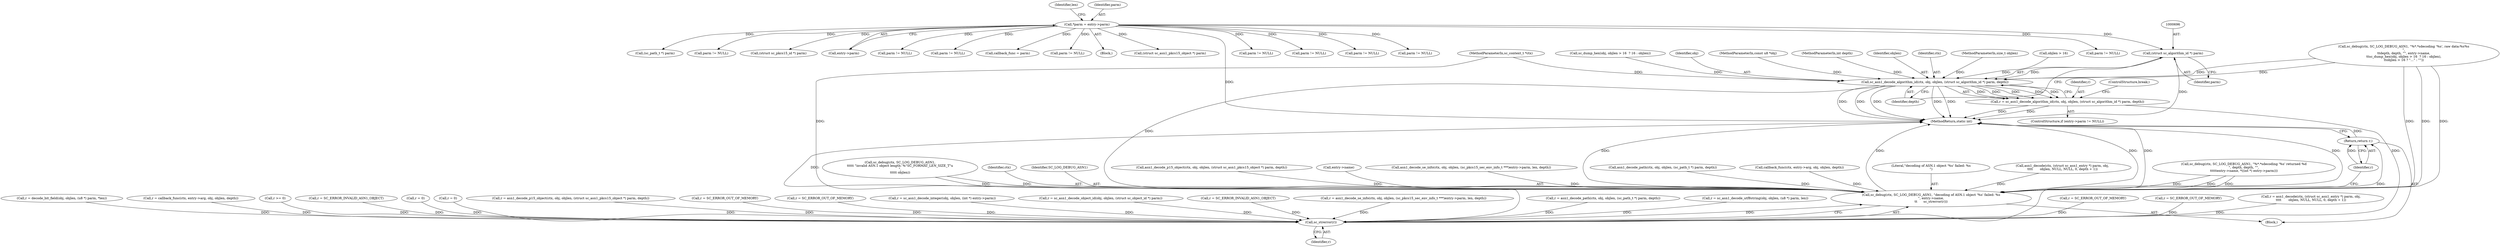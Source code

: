 digraph "0_OpenSC_a3fc7693f3a035a8a7921cffb98432944bb42740@pointer" {
"1000695" [label="(Call,(struct sc_algorithm_id *) parm)"];
"1000110" [label="(Call,*parm = entry->parm)"];
"1000691" [label="(Call,sc_asn1_decode_algorithm_id(ctx, obj, objlen, (struct sc_algorithm_id *) parm, depth))"];
"1000689" [label="(Call,r = sc_asn1_decode_algorithm_id(ctx, obj, objlen, (struct sc_algorithm_id *) parm, depth))"];
"1000759" [label="(Call,sc_strerror(r))"];
"1000752" [label="(Call,sc_debug(ctx, SC_LOG_DEBUG_ASN1, \"decoding of ASN.1 object '%s' failed: %s\n\", entry->name,\n\t\t      sc_strerror(r)))"];
"1000761" [label="(Return,return r;)"];
"1000150" [label="(Call,objlen > 16)"];
"1000695" [label="(Call,(struct sc_algorithm_id *) parm)"];
"1000570" [label="(Call,r = SC_ERROR_OUT_OF_MEMORY)"];
"1000614" [label="(Call,asn1_decode_path(ctx, obj, objlen, (sc_path_t *) parm, depth))"];
"1000697" [label="(Identifier,parm)"];
"1000252" [label="(Call,parm != NULL)"];
"1000760" [label="(Identifier,r)"];
"1000452" [label="(Call,parm != NULL)"];
"1000141" [label="(Call,sc_dump_hex(obj, objlen > 16  ? 16 : objlen))"];
"1000755" [label="(Literal,\"decoding of ASN.1 object '%s' failed: %s\n\")"];
"1000730" [label="(Call,callback_func(ctx, entry->arg, obj, objlen, depth))"];
"1000362" [label="(Call,parm != NULL)"];
"1000162" [label="(Call,parm != NULL)"];
"1000618" [label="(Call,(sc_path_t *) parm)"];
"1000167" [label="(Call,asn1_decode(ctx, (struct sc_asn1_entry *) parm, obj,\n\t\t\t\t       objlen, NULL, NULL, 0, depth + 1))"];
"1000536" [label="(Call,parm != NULL)"];
"1000690" [label="(Identifier,r)"];
"1000693" [label="(Identifier,obj)"];
"1000752" [label="(Call,sc_debug(ctx, SC_LOG_DEBUG_ASN1, \"decoding of ASN.1 object '%s' failed: %s\n\", entry->name,\n\t\t      sc_strerror(r)))"];
"1000699" [label="(ControlStructure,break;)"];
"1000689" [label="(Call,r = sc_asn1_decode_algorithm_id(ctx, obj, objlen, (struct sc_algorithm_id *) parm, depth))"];
"1000306" [label="(Call,r = SC_ERROR_OUT_OF_MEMORY)"];
"1000165" [label="(Call,r = asn1_decode(ctx, (struct sc_asn1_entry *) parm, obj,\n\t\t\t\t       objlen, NULL, NULL, 0, depth + 1))"];
"1000349" [label="(Call,r = decode_bit_field(obj, objlen, (u8 *) parm, *len))"];
"1000751" [label="(Block,)"];
"1000691" [label="(Call,sc_asn1_decode_algorithm_id(ctx, obj, objlen, (struct sc_algorithm_id *) parm, depth))"];
"1000698" [label="(Identifier,depth)"];
"1000634" [label="(Call,(struct sc_pkcs15_id *) parm)"];
"1000728" [label="(Call,r = callback_func(ctx, entry->arg, obj, objlen, depth))"];
"1000332" [label="(Call,r >= 0)"];
"1000276" [label="(Call,r = SC_ERROR_INVALID_ASN1_OBJECT)"];
"1000118" [label="(Identifier,len)"];
"1000340" [label="(Call,r = 0)"];
"1000232" [label="(Call,sc_debug(ctx, SC_LOG_DEBUG_ASN1, \"%*.*sdecoding '%s' returned %d\n\", depth, depth, \"\",\n\t\t\t\t\tentry->name, *((int *) entry->parm)))"];
"1000112" [label="(Call,entry->parm)"];
"1000194" [label="(Call,sc_debug(ctx, SC_LOG_DEBUG_ASN1,\n\t\t\t\t\t \"invalid ASN.1 object length: %\"SC_FORMAT_LEN_SIZE_T\"u\n\",\n\t\t\t\t\t objlen))"];
"1000218" [label="(Call,parm != NULL)"];
"1000753" [label="(Identifier,ctx)"];
"1000762" [label="(Identifier,r)"];
"1000105" [label="(MethodParameterIn,const u8 *obj)"];
"1000125" [label="(Call,r = 0)"];
"1000754" [label="(Identifier,SC_LOG_DEBUG_ASN1)"];
"1000107" [label="(MethodParameterIn,int depth)"];
"1000671" [label="(Call,r = asn1_decode_p15_object(ctx, obj, objlen, (struct sc_asn1_pkcs15_object *) parm, depth))"];
"1000485" [label="(Call,r = SC_ERROR_OUT_OF_MEMORY)"];
"1000761" [label="(Return,return r;)"];
"1000521" [label="(Call,parm != NULL)"];
"1000131" [label="(Call,sc_debug(ctx, SC_LOG_DEBUG_ASN1, \"%*.*sdecoding '%s', raw data:%s%s\n\",\n\t\tdepth, depth, \"\", entry->name,\n\t\tsc_dump_hex(obj, objlen > 16  ? 16 : objlen),\n\t\tobjlen > 16 ? \"...\" : \"\"))"];
"1000673" [label="(Call,asn1_decode_p15_object(ctx, obj, objlen, (struct sc_asn1_pkcs15_object *) parm, depth))"];
"1000756" [label="(Call,entry->name)"];
"1000709" [label="(Call,asn1_decode_se_info(ctx, obj, objlen, (sc_pkcs15_sec_env_info_t ***)entry->parm, len, depth))"];
"1000416" [label="(Call,r = SC_ERROR_OUT_OF_MEMORY)"];
"1000694" [label="(Identifier,objlen)"];
"1000692" [label="(Identifier,ctx)"];
"1000128" [label="(Call,callback_func = parm)"];
"1000106" [label="(MethodParameterIn,size_t objlen)"];
"1000222" [label="(Call,r = sc_asn1_decode_integer(obj, objlen, (int *) entry->parm))"];
"1000524" [label="(Call,r = sc_asn1_decode_object_id(obj, objlen, (struct sc_object_id *) parm))"];
"1000199" [label="(Call,r = SC_ERROR_INVALID_ASN1_OBJECT)"];
"1000759" [label="(Call,sc_strerror(r))"];
"1000707" [label="(Call,r = asn1_decode_se_info(ctx, obj, objlen, (sc_pkcs15_sec_env_info_t ***)entry->parm, len, depth))"];
"1000111" [label="(Identifier,parm)"];
"1000612" [label="(Call,r = asn1_decode_path(ctx, obj, objlen, (sc_path_t *) parm, depth))"];
"1000346" [label="(Call,parm != NULL)"];
"1000584" [label="(Call,r = sc_asn1_decode_utf8string(obj, objlen, (u8 *) parm, len))"];
"1000683" [label="(ControlStructure,if (entry->parm != NULL))"];
"1000108" [label="(Block,)"];
"1000677" [label="(Call,(struct sc_asn1_pkcs15_object *) parm)"];
"1000103" [label="(MethodParameterIn,sc_context_t *ctx)"];
"1000770" [label="(MethodReturn,static int)"];
"1000185" [label="(Call,parm != NULL)"];
"1000110" [label="(Call,*parm = entry->parm)"];
"1000695" -> "1000691"  [label="AST: "];
"1000695" -> "1000697"  [label="CFG: "];
"1000696" -> "1000695"  [label="AST: "];
"1000697" -> "1000695"  [label="AST: "];
"1000698" -> "1000695"  [label="CFG: "];
"1000695" -> "1000770"  [label="DDG: "];
"1000695" -> "1000691"  [label="DDG: "];
"1000110" -> "1000695"  [label="DDG: "];
"1000110" -> "1000108"  [label="AST: "];
"1000110" -> "1000112"  [label="CFG: "];
"1000111" -> "1000110"  [label="AST: "];
"1000112" -> "1000110"  [label="AST: "];
"1000118" -> "1000110"  [label="CFG: "];
"1000110" -> "1000770"  [label="DDG: "];
"1000110" -> "1000128"  [label="DDG: "];
"1000110" -> "1000162"  [label="DDG: "];
"1000110" -> "1000185"  [label="DDG: "];
"1000110" -> "1000218"  [label="DDG: "];
"1000110" -> "1000252"  [label="DDG: "];
"1000110" -> "1000346"  [label="DDG: "];
"1000110" -> "1000362"  [label="DDG: "];
"1000110" -> "1000452"  [label="DDG: "];
"1000110" -> "1000521"  [label="DDG: "];
"1000110" -> "1000536"  [label="DDG: "];
"1000110" -> "1000618"  [label="DDG: "];
"1000110" -> "1000634"  [label="DDG: "];
"1000110" -> "1000677"  [label="DDG: "];
"1000691" -> "1000689"  [label="AST: "];
"1000691" -> "1000698"  [label="CFG: "];
"1000692" -> "1000691"  [label="AST: "];
"1000693" -> "1000691"  [label="AST: "];
"1000694" -> "1000691"  [label="AST: "];
"1000698" -> "1000691"  [label="AST: "];
"1000689" -> "1000691"  [label="CFG: "];
"1000691" -> "1000770"  [label="DDG: "];
"1000691" -> "1000770"  [label="DDG: "];
"1000691" -> "1000770"  [label="DDG: "];
"1000691" -> "1000770"  [label="DDG: "];
"1000691" -> "1000770"  [label="DDG: "];
"1000691" -> "1000689"  [label="DDG: "];
"1000691" -> "1000689"  [label="DDG: "];
"1000691" -> "1000689"  [label="DDG: "];
"1000691" -> "1000689"  [label="DDG: "];
"1000691" -> "1000689"  [label="DDG: "];
"1000131" -> "1000691"  [label="DDG: "];
"1000131" -> "1000691"  [label="DDG: "];
"1000103" -> "1000691"  [label="DDG: "];
"1000141" -> "1000691"  [label="DDG: "];
"1000105" -> "1000691"  [label="DDG: "];
"1000150" -> "1000691"  [label="DDG: "];
"1000106" -> "1000691"  [label="DDG: "];
"1000107" -> "1000691"  [label="DDG: "];
"1000691" -> "1000752"  [label="DDG: "];
"1000689" -> "1000683"  [label="AST: "];
"1000690" -> "1000689"  [label="AST: "];
"1000699" -> "1000689"  [label="CFG: "];
"1000689" -> "1000770"  [label="DDG: "];
"1000689" -> "1000770"  [label="DDG: "];
"1000689" -> "1000759"  [label="DDG: "];
"1000759" -> "1000752"  [label="AST: "];
"1000759" -> "1000760"  [label="CFG: "];
"1000760" -> "1000759"  [label="AST: "];
"1000752" -> "1000759"  [label="CFG: "];
"1000759" -> "1000770"  [label="DDG: "];
"1000759" -> "1000752"  [label="DDG: "];
"1000332" -> "1000759"  [label="DDG: "];
"1000728" -> "1000759"  [label="DDG: "];
"1000707" -> "1000759"  [label="DDG: "];
"1000306" -> "1000759"  [label="DDG: "];
"1000165" -> "1000759"  [label="DDG: "];
"1000671" -> "1000759"  [label="DDG: "];
"1000349" -> "1000759"  [label="DDG: "];
"1000416" -> "1000759"  [label="DDG: "];
"1000276" -> "1000759"  [label="DDG: "];
"1000340" -> "1000759"  [label="DDG: "];
"1000584" -> "1000759"  [label="DDG: "];
"1000524" -> "1000759"  [label="DDG: "];
"1000485" -> "1000759"  [label="DDG: "];
"1000125" -> "1000759"  [label="DDG: "];
"1000570" -> "1000759"  [label="DDG: "];
"1000222" -> "1000759"  [label="DDG: "];
"1000199" -> "1000759"  [label="DDG: "];
"1000612" -> "1000759"  [label="DDG: "];
"1000759" -> "1000761"  [label="DDG: "];
"1000752" -> "1000751"  [label="AST: "];
"1000753" -> "1000752"  [label="AST: "];
"1000754" -> "1000752"  [label="AST: "];
"1000755" -> "1000752"  [label="AST: "];
"1000756" -> "1000752"  [label="AST: "];
"1000762" -> "1000752"  [label="CFG: "];
"1000752" -> "1000770"  [label="DDG: "];
"1000752" -> "1000770"  [label="DDG: "];
"1000752" -> "1000770"  [label="DDG: "];
"1000752" -> "1000770"  [label="DDG: "];
"1000752" -> "1000770"  [label="DDG: "];
"1000167" -> "1000752"  [label="DDG: "];
"1000232" -> "1000752"  [label="DDG: "];
"1000232" -> "1000752"  [label="DDG: "];
"1000232" -> "1000752"  [label="DDG: "];
"1000131" -> "1000752"  [label="DDG: "];
"1000131" -> "1000752"  [label="DDG: "];
"1000131" -> "1000752"  [label="DDG: "];
"1000194" -> "1000752"  [label="DDG: "];
"1000194" -> "1000752"  [label="DDG: "];
"1000673" -> "1000752"  [label="DDG: "];
"1000730" -> "1000752"  [label="DDG: "];
"1000709" -> "1000752"  [label="DDG: "];
"1000614" -> "1000752"  [label="DDG: "];
"1000103" -> "1000752"  [label="DDG: "];
"1000761" -> "1000751"  [label="AST: "];
"1000761" -> "1000762"  [label="CFG: "];
"1000762" -> "1000761"  [label="AST: "];
"1000770" -> "1000761"  [label="CFG: "];
"1000761" -> "1000770"  [label="DDG: "];
"1000762" -> "1000761"  [label="DDG: "];
}

